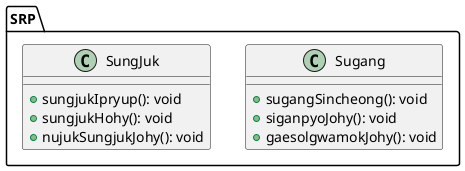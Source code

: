 @startuml
package SRP {
    class Sugang {
        +sugangSincheong(): void
        +siganpyoJohy(): void
        +gaesolgwamokJohy(): void
    }

    class SungJuk {
        +sungjukIpryup(): void
        +sungjukHohy(): void
        +nujukSungjukJohy(): void
    }
}
@enduml